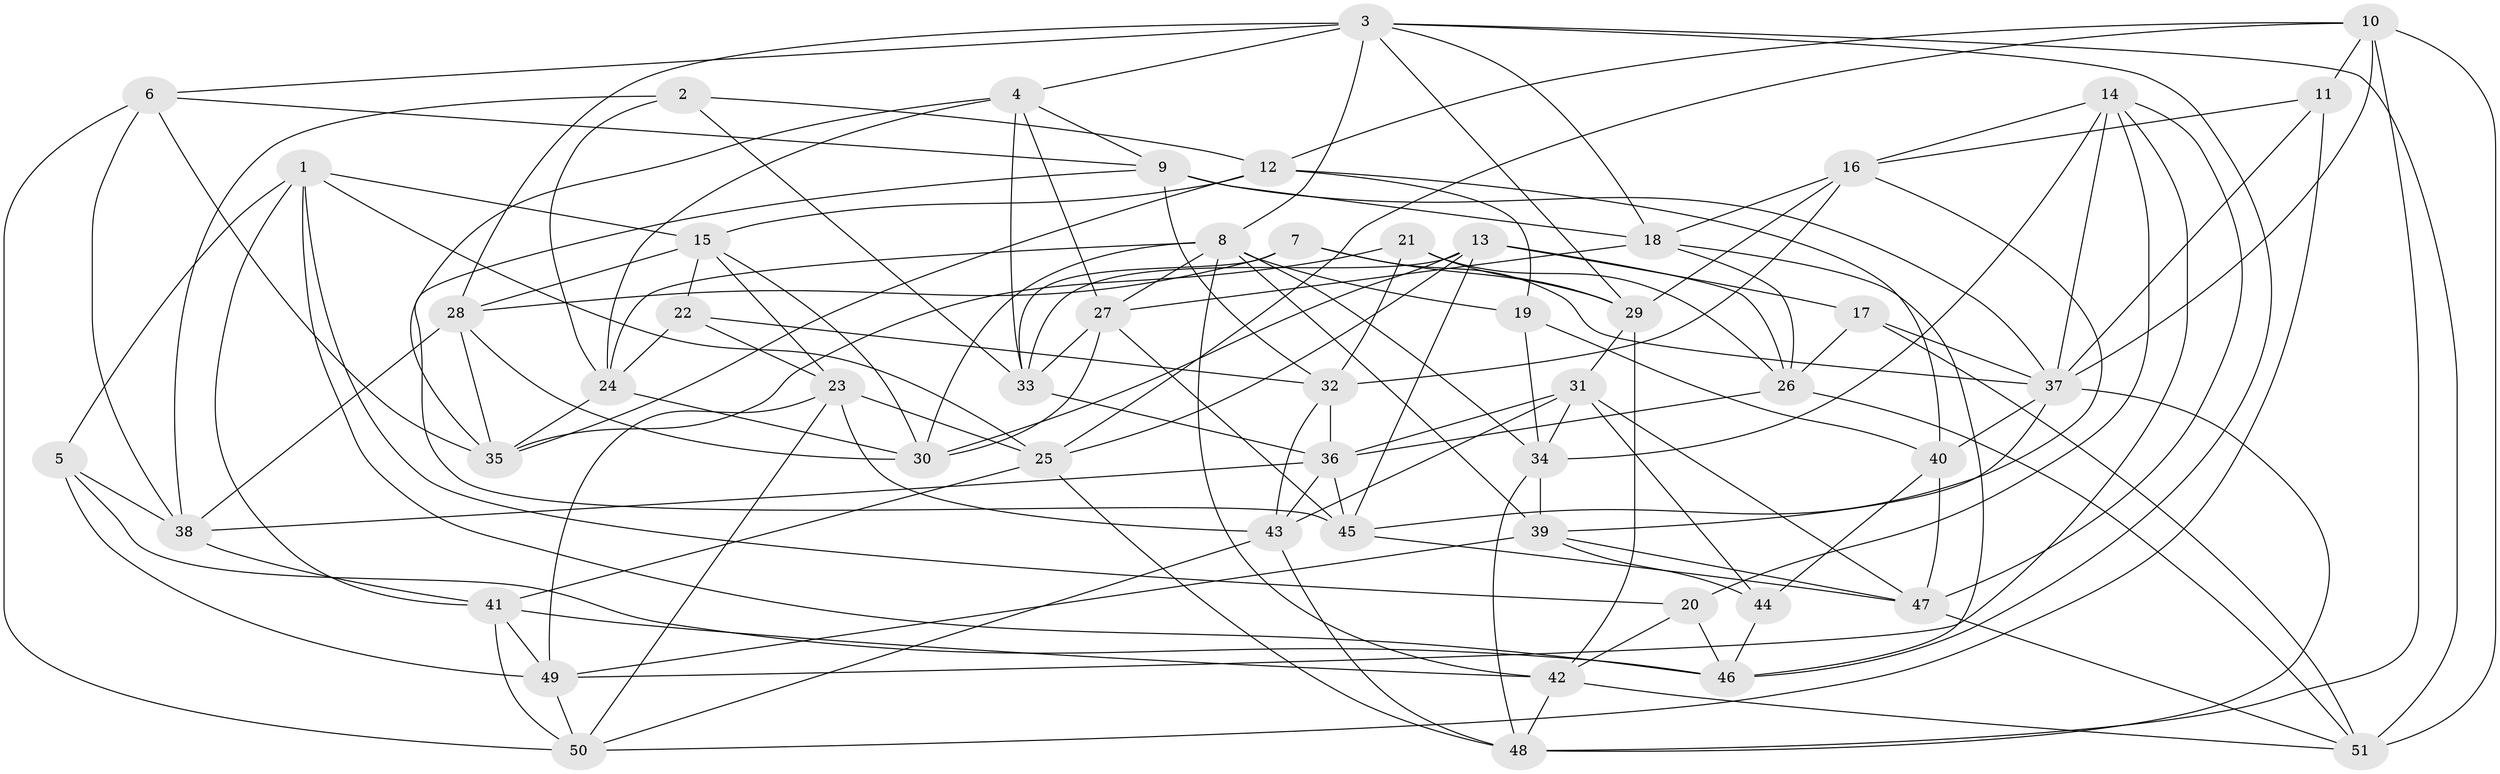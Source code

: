 // original degree distribution, {4: 1.0}
// Generated by graph-tools (version 1.1) at 2025/50/03/09/25 03:50:55]
// undirected, 51 vertices, 146 edges
graph export_dot {
graph [start="1"]
  node [color=gray90,style=filled];
  1;
  2;
  3;
  4;
  5;
  6;
  7;
  8;
  9;
  10;
  11;
  12;
  13;
  14;
  15;
  16;
  17;
  18;
  19;
  20;
  21;
  22;
  23;
  24;
  25;
  26;
  27;
  28;
  29;
  30;
  31;
  32;
  33;
  34;
  35;
  36;
  37;
  38;
  39;
  40;
  41;
  42;
  43;
  44;
  45;
  46;
  47;
  48;
  49;
  50;
  51;
  1 -- 5 [weight=1.0];
  1 -- 15 [weight=1.0];
  1 -- 20 [weight=1.0];
  1 -- 25 [weight=1.0];
  1 -- 41 [weight=1.0];
  1 -- 46 [weight=1.0];
  2 -- 12 [weight=1.0];
  2 -- 24 [weight=1.0];
  2 -- 33 [weight=1.0];
  2 -- 38 [weight=1.0];
  3 -- 4 [weight=1.0];
  3 -- 6 [weight=1.0];
  3 -- 8 [weight=1.0];
  3 -- 18 [weight=1.0];
  3 -- 28 [weight=1.0];
  3 -- 29 [weight=1.0];
  3 -- 46 [weight=1.0];
  3 -- 51 [weight=1.0];
  4 -- 9 [weight=1.0];
  4 -- 24 [weight=1.0];
  4 -- 27 [weight=1.0];
  4 -- 33 [weight=1.0];
  4 -- 35 [weight=1.0];
  5 -- 38 [weight=1.0];
  5 -- 46 [weight=1.0];
  5 -- 49 [weight=1.0];
  6 -- 9 [weight=1.0];
  6 -- 35 [weight=1.0];
  6 -- 38 [weight=2.0];
  6 -- 50 [weight=1.0];
  7 -- 28 [weight=1.0];
  7 -- 29 [weight=1.0];
  7 -- 33 [weight=1.0];
  7 -- 37 [weight=1.0];
  8 -- 19 [weight=1.0];
  8 -- 24 [weight=1.0];
  8 -- 27 [weight=1.0];
  8 -- 30 [weight=1.0];
  8 -- 34 [weight=1.0];
  8 -- 39 [weight=1.0];
  8 -- 42 [weight=1.0];
  9 -- 18 [weight=1.0];
  9 -- 32 [weight=1.0];
  9 -- 37 [weight=1.0];
  9 -- 45 [weight=1.0];
  10 -- 11 [weight=1.0];
  10 -- 12 [weight=1.0];
  10 -- 25 [weight=1.0];
  10 -- 37 [weight=1.0];
  10 -- 48 [weight=1.0];
  10 -- 51 [weight=1.0];
  11 -- 16 [weight=1.0];
  11 -- 37 [weight=1.0];
  11 -- 50 [weight=1.0];
  12 -- 15 [weight=1.0];
  12 -- 19 [weight=1.0];
  12 -- 35 [weight=1.0];
  12 -- 40 [weight=1.0];
  13 -- 17 [weight=1.0];
  13 -- 25 [weight=1.0];
  13 -- 26 [weight=1.0];
  13 -- 30 [weight=1.0];
  13 -- 33 [weight=1.0];
  13 -- 45 [weight=1.0];
  14 -- 16 [weight=1.0];
  14 -- 20 [weight=1.0];
  14 -- 34 [weight=1.0];
  14 -- 37 [weight=1.0];
  14 -- 47 [weight=1.0];
  14 -- 49 [weight=1.0];
  15 -- 22 [weight=1.0];
  15 -- 23 [weight=1.0];
  15 -- 28 [weight=1.0];
  15 -- 30 [weight=1.0];
  16 -- 18 [weight=1.0];
  16 -- 29 [weight=1.0];
  16 -- 32 [weight=1.0];
  16 -- 45 [weight=1.0];
  17 -- 26 [weight=1.0];
  17 -- 37 [weight=1.0];
  17 -- 51 [weight=1.0];
  18 -- 26 [weight=1.0];
  18 -- 27 [weight=1.0];
  18 -- 46 [weight=1.0];
  19 -- 34 [weight=1.0];
  19 -- 40 [weight=1.0];
  20 -- 42 [weight=1.0];
  20 -- 46 [weight=1.0];
  21 -- 26 [weight=1.0];
  21 -- 29 [weight=1.0];
  21 -- 32 [weight=1.0];
  21 -- 35 [weight=1.0];
  22 -- 23 [weight=1.0];
  22 -- 24 [weight=1.0];
  22 -- 32 [weight=1.0];
  23 -- 25 [weight=1.0];
  23 -- 43 [weight=1.0];
  23 -- 49 [weight=1.0];
  23 -- 50 [weight=1.0];
  24 -- 30 [weight=1.0];
  24 -- 35 [weight=1.0];
  25 -- 41 [weight=1.0];
  25 -- 48 [weight=1.0];
  26 -- 36 [weight=1.0];
  26 -- 51 [weight=1.0];
  27 -- 30 [weight=1.0];
  27 -- 33 [weight=1.0];
  27 -- 45 [weight=1.0];
  28 -- 30 [weight=1.0];
  28 -- 35 [weight=1.0];
  28 -- 38 [weight=1.0];
  29 -- 31 [weight=1.0];
  29 -- 42 [weight=1.0];
  31 -- 34 [weight=1.0];
  31 -- 36 [weight=1.0];
  31 -- 43 [weight=1.0];
  31 -- 44 [weight=1.0];
  31 -- 47 [weight=1.0];
  32 -- 36 [weight=1.0];
  32 -- 43 [weight=1.0];
  33 -- 36 [weight=1.0];
  34 -- 39 [weight=1.0];
  34 -- 48 [weight=1.0];
  36 -- 38 [weight=2.0];
  36 -- 43 [weight=1.0];
  36 -- 45 [weight=1.0];
  37 -- 39 [weight=1.0];
  37 -- 40 [weight=2.0];
  37 -- 48 [weight=1.0];
  38 -- 41 [weight=1.0];
  39 -- 44 [weight=1.0];
  39 -- 47 [weight=1.0];
  39 -- 49 [weight=1.0];
  40 -- 44 [weight=1.0];
  40 -- 47 [weight=1.0];
  41 -- 42 [weight=1.0];
  41 -- 49 [weight=1.0];
  41 -- 50 [weight=1.0];
  42 -- 48 [weight=1.0];
  42 -- 51 [weight=1.0];
  43 -- 48 [weight=1.0];
  43 -- 50 [weight=1.0];
  44 -- 46 [weight=1.0];
  45 -- 47 [weight=1.0];
  47 -- 51 [weight=1.0];
  49 -- 50 [weight=1.0];
}
